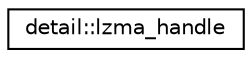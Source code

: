 digraph "Graphical Class Hierarchy"
{
 // LATEX_PDF_SIZE
  edge [fontname="Helvetica",fontsize="10",labelfontname="Helvetica",labelfontsize="10"];
  node [fontname="Helvetica",fontsize="10",shape=record];
  rankdir="LR";
  Node0 [label="detail::lzma_handle",height=0.2,width=0.4,color="black", fillcolor="white", style="filled",URL="$classdetail_1_1lzma__handle.html",tooltip=" "];
}
